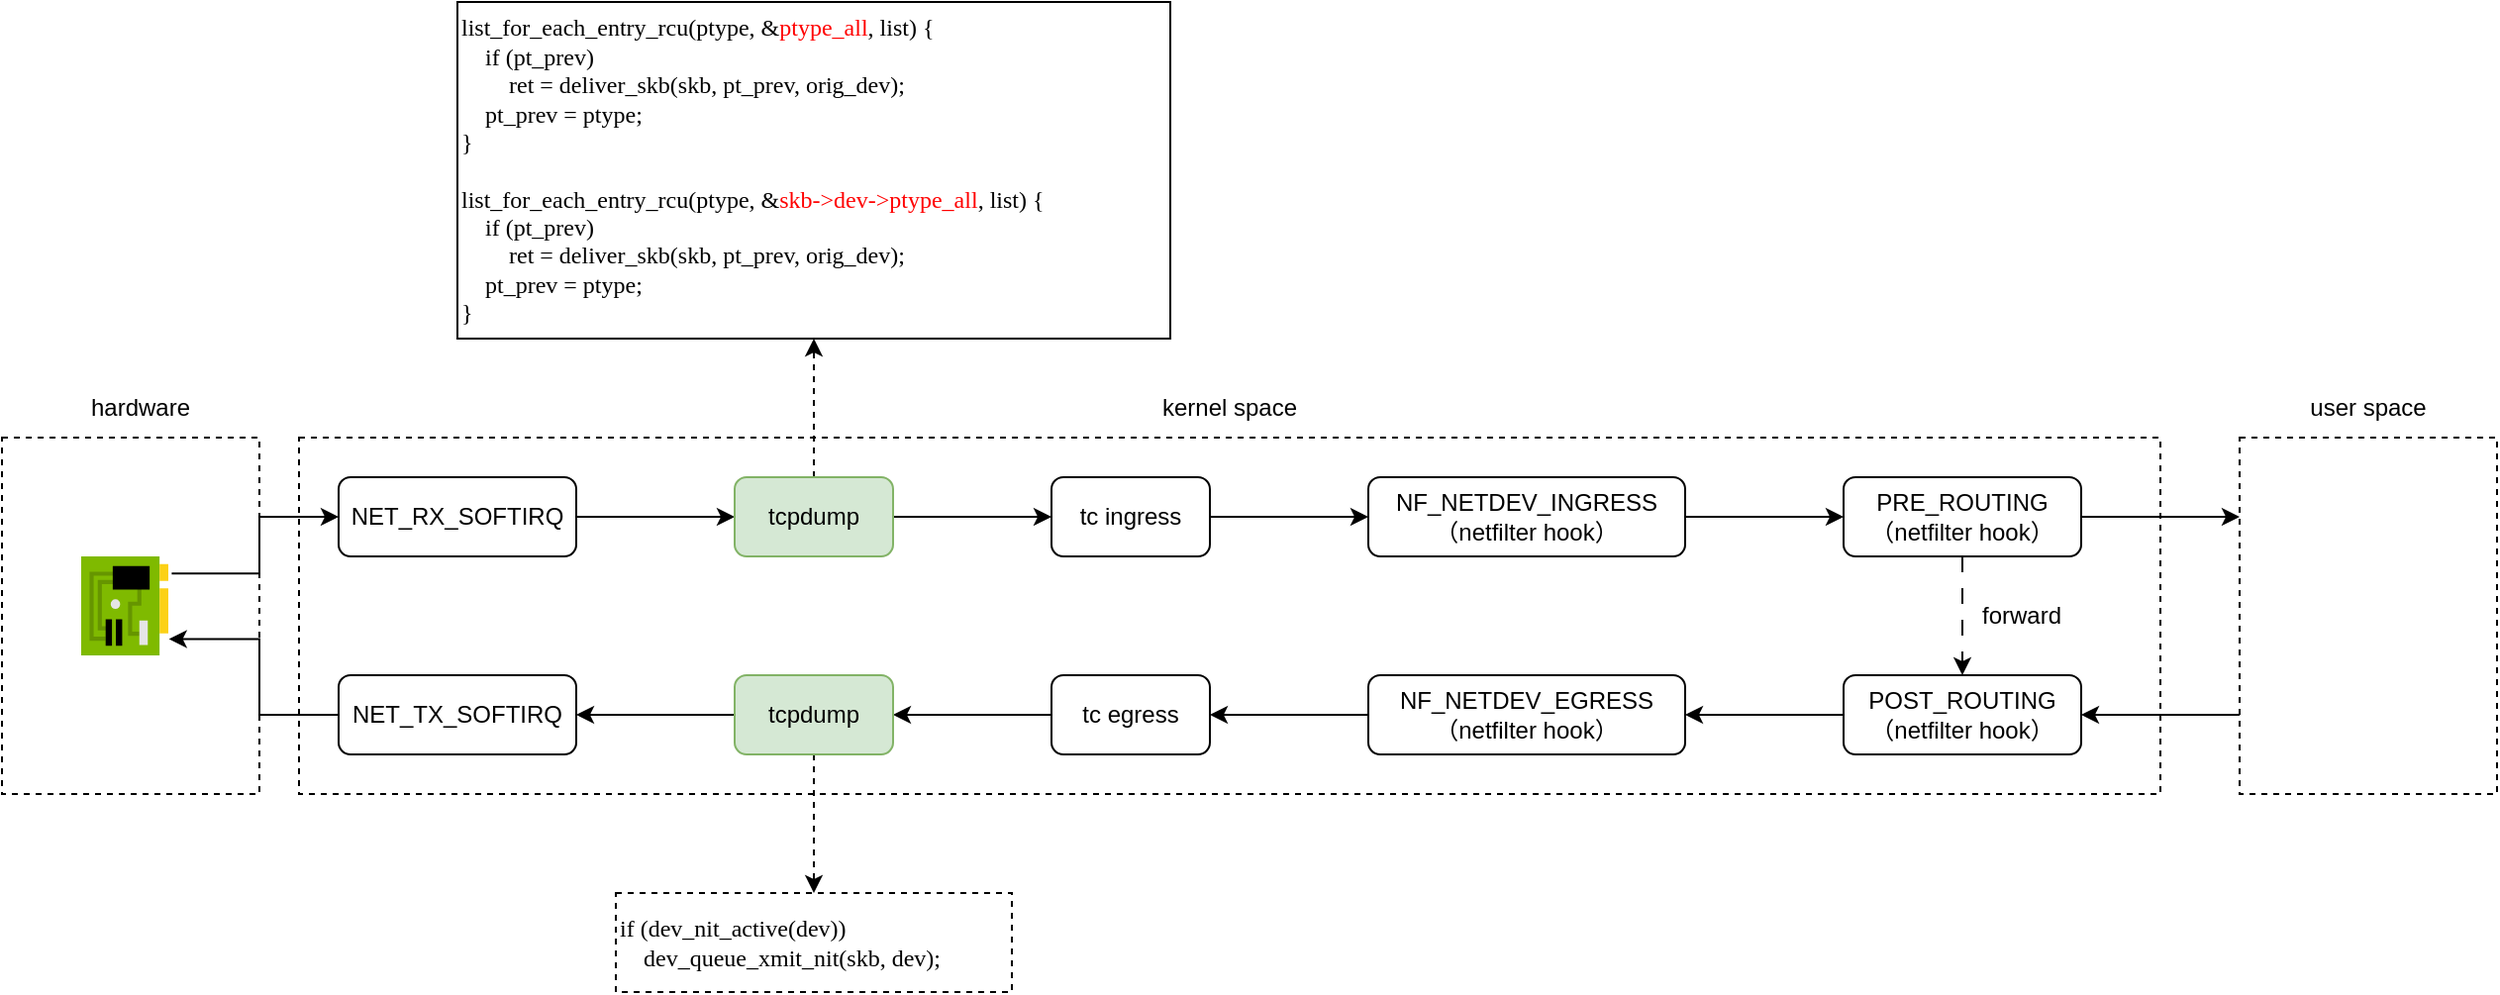 <mxfile version="21.1.8" type="github">
  <diagram name="第 1 页" id="Us5aRuaHMWOjKlmOu8--">
    <mxGraphModel dx="2022" dy="617" grid="1" gridSize="10" guides="1" tooltips="1" connect="1" arrows="1" fold="1" page="1" pageScale="1" pageWidth="827" pageHeight="1169" math="0" shadow="0">
      <root>
        <mxCell id="0" />
        <mxCell id="1" parent="0" />
        <mxCell id="FiX9qss01vPgCwDPgq-i-39" value="" style="rounded=0;whiteSpace=wrap;html=1;dashed=1;" vertex="1" parent="1">
          <mxGeometry x="-20" y="240" width="940" height="180" as="geometry" />
        </mxCell>
        <mxCell id="FiX9qss01vPgCwDPgq-i-37" value="" style="rounded=0;whiteSpace=wrap;html=1;dashed=1;" vertex="1" parent="1">
          <mxGeometry x="-170" y="240" width="130" height="180" as="geometry" />
        </mxCell>
        <mxCell id="FiX9qss01vPgCwDPgq-i-13" value="" style="edgeStyle=orthogonalEdgeStyle;rounded=0;orthogonalLoop=1;jettySize=auto;html=1;" edge="1" parent="1" source="FiX9qss01vPgCwDPgq-i-3" target="FiX9qss01vPgCwDPgq-i-12">
          <mxGeometry relative="1" as="geometry" />
        </mxCell>
        <mxCell id="FiX9qss01vPgCwDPgq-i-3" value="NET_RX_SOFTIRQ" style="rounded=1;whiteSpace=wrap;html=1;" vertex="1" parent="1">
          <mxGeometry y="260" width="120" height="40" as="geometry" />
        </mxCell>
        <mxCell id="FiX9qss01vPgCwDPgq-i-11" value="&lt;div&gt;	list_for_each_entry_rcu(ptype, &amp;amp;&lt;font color=&quot;#ff0000&quot;&gt;ptype_all&lt;/font&gt;, list) {&lt;/div&gt;&lt;div&gt;&lt;span style=&quot;&quot;&gt;&lt;/span&gt;&amp;nbsp; &amp;nbsp; if (pt_prev)&lt;/div&gt;&lt;div&gt;&lt;span style=&quot;&quot;&gt;&lt;/span&gt;&amp;nbsp; &amp;nbsp; &amp;nbsp; &amp;nbsp; ret = deliver_skb(skb, pt_prev, orig_dev);&lt;/div&gt;&lt;div&gt;&lt;span style=&quot;&quot;&gt;&lt;/span&gt;&amp;nbsp; &amp;nbsp; pt_prev = ptype;&lt;/div&gt;&lt;div&gt;&lt;span style=&quot;&quot;&gt;&lt;/span&gt;}&lt;/div&gt;&lt;div&gt;&lt;br&gt;&lt;/div&gt;&lt;div&gt;&lt;span style=&quot;&quot;&gt;	&lt;/span&gt;list_for_each_entry_rcu(ptype, &amp;amp;&lt;font color=&quot;#ff0000&quot;&gt;skb-&amp;gt;dev-&amp;gt;ptype_all&lt;/font&gt;, list) {&lt;/div&gt;&amp;nbsp; &amp;nbsp;&amp;nbsp;&lt;span style=&quot;background-color: initial;&quot;&gt;if (pt_prev)&lt;/span&gt;&lt;br&gt;&amp;nbsp; &amp;nbsp;&amp;nbsp;&amp;nbsp; &amp;nbsp;&amp;nbsp;&lt;span style=&quot;background-color: initial;&quot;&gt;ret = deliver_skb(skb, pt_prev, orig_dev);&lt;/span&gt;&lt;br&gt;&lt;div&gt;&lt;span style=&quot;&quot;&gt;&lt;/span&gt;&amp;nbsp; &amp;nbsp; pt_prev = ptype;&lt;/div&gt;&lt;div&gt;&lt;span style=&quot;&quot;&gt;	&lt;/span&gt;}&lt;/div&gt;" style="rounded=0;whiteSpace=wrap;html=1;align=left;fontFamily=Comic Sans MS;" vertex="1" parent="1">
          <mxGeometry x="60" y="20" width="360" height="170" as="geometry" />
        </mxCell>
        <mxCell id="FiX9qss01vPgCwDPgq-i-15" value="" style="edgeStyle=orthogonalEdgeStyle;rounded=0;orthogonalLoop=1;jettySize=auto;html=1;" edge="1" parent="1" source="FiX9qss01vPgCwDPgq-i-12" target="FiX9qss01vPgCwDPgq-i-14">
          <mxGeometry relative="1" as="geometry" />
        </mxCell>
        <mxCell id="FiX9qss01vPgCwDPgq-i-50" value="" style="edgeStyle=orthogonalEdgeStyle;rounded=0;orthogonalLoop=1;jettySize=auto;html=1;dashed=1;" edge="1" parent="1" source="FiX9qss01vPgCwDPgq-i-12" target="FiX9qss01vPgCwDPgq-i-11">
          <mxGeometry relative="1" as="geometry" />
        </mxCell>
        <mxCell id="FiX9qss01vPgCwDPgq-i-12" value="tcpdump" style="rounded=1;whiteSpace=wrap;html=1;fillColor=#d5e8d4;strokeColor=#82b366;" vertex="1" parent="1">
          <mxGeometry x="200" y="260" width="80" height="40" as="geometry" />
        </mxCell>
        <mxCell id="FiX9qss01vPgCwDPgq-i-17" value="" style="edgeStyle=orthogonalEdgeStyle;rounded=0;orthogonalLoop=1;jettySize=auto;html=1;" edge="1" parent="1" source="FiX9qss01vPgCwDPgq-i-14" target="FiX9qss01vPgCwDPgq-i-16">
          <mxGeometry relative="1" as="geometry" />
        </mxCell>
        <mxCell id="FiX9qss01vPgCwDPgq-i-14" value="tc ingress" style="rounded=1;whiteSpace=wrap;html=1;" vertex="1" parent="1">
          <mxGeometry x="360" y="260" width="80" height="40" as="geometry" />
        </mxCell>
        <mxCell id="FiX9qss01vPgCwDPgq-i-22" value="" style="edgeStyle=orthogonalEdgeStyle;rounded=0;orthogonalLoop=1;jettySize=auto;html=1;" edge="1" parent="1" source="FiX9qss01vPgCwDPgq-i-16" target="FiX9qss01vPgCwDPgq-i-21">
          <mxGeometry relative="1" as="geometry" />
        </mxCell>
        <mxCell id="FiX9qss01vPgCwDPgq-i-16" value="NF_NETDEV_INGRESS&lt;br&gt;（netfilter hook）" style="rounded=1;whiteSpace=wrap;html=1;" vertex="1" parent="1">
          <mxGeometry x="520" y="260" width="160" height="40" as="geometry" />
        </mxCell>
        <mxCell id="FiX9qss01vPgCwDPgq-i-48" value="" style="edgeStyle=orthogonalEdgeStyle;rounded=0;orthogonalLoop=1;jettySize=auto;html=1;dashed=1;dashPattern=8 8;" edge="1" parent="1" source="FiX9qss01vPgCwDPgq-i-21" target="FiX9qss01vPgCwDPgq-i-25">
          <mxGeometry relative="1" as="geometry" />
        </mxCell>
        <mxCell id="FiX9qss01vPgCwDPgq-i-21" value="PRE_ROUTING&lt;br&gt;（netfilter hook）" style="rounded=1;whiteSpace=wrap;html=1;" vertex="1" parent="1">
          <mxGeometry x="760" y="260" width="120" height="40" as="geometry" />
        </mxCell>
        <mxCell id="FiX9qss01vPgCwDPgq-i-24" value="" style="edgeStyle=orthogonalEdgeStyle;rounded=0;orthogonalLoop=1;jettySize=auto;html=1;exitX=1.039;exitY=0.172;exitDx=0;exitDy=0;exitPerimeter=0;" edge="1" parent="1" source="FiX9qss01vPgCwDPgq-i-23" target="FiX9qss01vPgCwDPgq-i-3">
          <mxGeometry relative="1" as="geometry">
            <Array as="points">
              <mxPoint x="-40" y="309" />
              <mxPoint x="-40" y="280" />
            </Array>
          </mxGeometry>
        </mxCell>
        <mxCell id="FiX9qss01vPgCwDPgq-i-23" value="" style="image;sketch=0;aspect=fixed;html=1;points=[];align=center;fontSize=12;image=img/lib/mscae/NetworkInterfaceCard.svg;" vertex="1" parent="1">
          <mxGeometry x="-130" y="300" width="44" height="50" as="geometry" />
        </mxCell>
        <mxCell id="FiX9qss01vPgCwDPgq-i-27" value="" style="edgeStyle=orthogonalEdgeStyle;rounded=0;orthogonalLoop=1;jettySize=auto;html=1;" edge="1" parent="1" source="FiX9qss01vPgCwDPgq-i-25" target="FiX9qss01vPgCwDPgq-i-26">
          <mxGeometry relative="1" as="geometry" />
        </mxCell>
        <mxCell id="FiX9qss01vPgCwDPgq-i-25" value="POST_ROUTING&lt;br&gt;（netfilter hook）" style="rounded=1;whiteSpace=wrap;html=1;" vertex="1" parent="1">
          <mxGeometry x="760" y="360" width="120" height="40" as="geometry" />
        </mxCell>
        <mxCell id="FiX9qss01vPgCwDPgq-i-29" value="" style="edgeStyle=orthogonalEdgeStyle;rounded=0;orthogonalLoop=1;jettySize=auto;html=1;" edge="1" parent="1" source="FiX9qss01vPgCwDPgq-i-26" target="FiX9qss01vPgCwDPgq-i-28">
          <mxGeometry relative="1" as="geometry" />
        </mxCell>
        <mxCell id="FiX9qss01vPgCwDPgq-i-26" value="NF_NETDEV_EGRESS&lt;br style=&quot;border-color: var(--border-color);&quot;&gt;（netfilter hook）" style="rounded=1;whiteSpace=wrap;html=1;" vertex="1" parent="1">
          <mxGeometry x="520" y="360" width="160" height="40" as="geometry" />
        </mxCell>
        <mxCell id="FiX9qss01vPgCwDPgq-i-31" value="" style="edgeStyle=orthogonalEdgeStyle;rounded=0;orthogonalLoop=1;jettySize=auto;html=1;" edge="1" parent="1" source="FiX9qss01vPgCwDPgq-i-28" target="FiX9qss01vPgCwDPgq-i-30">
          <mxGeometry relative="1" as="geometry" />
        </mxCell>
        <mxCell id="FiX9qss01vPgCwDPgq-i-28" value="tc egress" style="rounded=1;whiteSpace=wrap;html=1;" vertex="1" parent="1">
          <mxGeometry x="360" y="360" width="80" height="40" as="geometry" />
        </mxCell>
        <mxCell id="FiX9qss01vPgCwDPgq-i-34" value="" style="edgeStyle=orthogonalEdgeStyle;rounded=0;orthogonalLoop=1;jettySize=auto;html=1;" edge="1" parent="1" source="FiX9qss01vPgCwDPgq-i-30" target="FiX9qss01vPgCwDPgq-i-33">
          <mxGeometry relative="1" as="geometry" />
        </mxCell>
        <mxCell id="FiX9qss01vPgCwDPgq-i-51" value="" style="edgeStyle=orthogonalEdgeStyle;rounded=0;orthogonalLoop=1;jettySize=auto;html=1;dashed=1;" edge="1" parent="1" source="FiX9qss01vPgCwDPgq-i-30" target="FiX9qss01vPgCwDPgq-i-32">
          <mxGeometry relative="1" as="geometry" />
        </mxCell>
        <mxCell id="FiX9qss01vPgCwDPgq-i-30" value="tcpdump" style="rounded=1;whiteSpace=wrap;html=1;fillColor=#d5e8d4;strokeColor=#82b366;" vertex="1" parent="1">
          <mxGeometry x="200" y="360" width="80" height="40" as="geometry" />
        </mxCell>
        <mxCell id="FiX9qss01vPgCwDPgq-i-32" value="&lt;div&gt;if (dev_nit_active(dev))&lt;/div&gt;&lt;div&gt;&amp;nbsp; &amp;nbsp; dev_queue_xmit_nit(skb, dev);&lt;/div&gt;" style="rounded=0;whiteSpace=wrap;html=1;align=left;fontFamily=Comic Sans MS;dashed=1;" vertex="1" parent="1">
          <mxGeometry x="140" y="470" width="200" height="50" as="geometry" />
        </mxCell>
        <mxCell id="FiX9qss01vPgCwDPgq-i-35" value="" style="edgeStyle=orthogonalEdgeStyle;rounded=0;orthogonalLoop=1;jettySize=auto;html=1;entryX=1.008;entryY=0.834;entryDx=0;entryDy=0;entryPerimeter=0;" edge="1" parent="1" source="FiX9qss01vPgCwDPgq-i-33" target="FiX9qss01vPgCwDPgq-i-23">
          <mxGeometry relative="1" as="geometry">
            <Array as="points">
              <mxPoint x="-40" y="380" />
              <mxPoint x="-40" y="342" />
            </Array>
          </mxGeometry>
        </mxCell>
        <mxCell id="FiX9qss01vPgCwDPgq-i-33" value="NET_TX_SOFTIRQ" style="rounded=1;whiteSpace=wrap;html=1;" vertex="1" parent="1">
          <mxGeometry y="360" width="120" height="40" as="geometry" />
        </mxCell>
        <mxCell id="FiX9qss01vPgCwDPgq-i-38" value="hardware" style="text;html=1;strokeColor=none;fillColor=none;align=center;verticalAlign=middle;whiteSpace=wrap;rounded=0;" vertex="1" parent="1">
          <mxGeometry x="-130" y="210" width="60" height="30" as="geometry" />
        </mxCell>
        <mxCell id="FiX9qss01vPgCwDPgq-i-40" value="kernel space" style="text;html=1;strokeColor=none;fillColor=none;align=center;verticalAlign=middle;whiteSpace=wrap;rounded=0;" vertex="1" parent="1">
          <mxGeometry x="400" y="210" width="100" height="30" as="geometry" />
        </mxCell>
        <mxCell id="FiX9qss01vPgCwDPgq-i-42" value="" style="rounded=0;whiteSpace=wrap;html=1;dashed=1;" vertex="1" parent="1">
          <mxGeometry x="960" y="240" width="130" height="180" as="geometry" />
        </mxCell>
        <mxCell id="FiX9qss01vPgCwDPgq-i-43" value="user space" style="text;html=1;strokeColor=none;fillColor=none;align=center;verticalAlign=middle;whiteSpace=wrap;rounded=0;" vertex="1" parent="1">
          <mxGeometry x="975" y="210" width="100" height="30" as="geometry" />
        </mxCell>
        <mxCell id="FiX9qss01vPgCwDPgq-i-46" value="" style="endArrow=classic;html=1;rounded=0;exitX=1;exitY=0.5;exitDx=0;exitDy=0;" edge="1" parent="1" source="FiX9qss01vPgCwDPgq-i-21">
          <mxGeometry width="50" height="50" relative="1" as="geometry">
            <mxPoint x="910" y="370" as="sourcePoint" />
            <mxPoint x="960" y="280" as="targetPoint" />
          </mxGeometry>
        </mxCell>
        <mxCell id="FiX9qss01vPgCwDPgq-i-47" value="" style="endArrow=classic;html=1;rounded=0;exitX=0;exitY=0.778;exitDx=0;exitDy=0;entryX=1;entryY=0.5;entryDx=0;entryDy=0;exitPerimeter=0;" edge="1" parent="1" source="FiX9qss01vPgCwDPgq-i-42" target="FiX9qss01vPgCwDPgq-i-25">
          <mxGeometry width="50" height="50" relative="1" as="geometry">
            <mxPoint x="890" y="290" as="sourcePoint" />
            <mxPoint x="968" y="290" as="targetPoint" />
          </mxGeometry>
        </mxCell>
        <mxCell id="FiX9qss01vPgCwDPgq-i-49" value="forward" style="text;html=1;strokeColor=none;fillColor=none;align=center;verticalAlign=middle;whiteSpace=wrap;rounded=0;" vertex="1" parent="1">
          <mxGeometry x="820" y="315" width="60" height="30" as="geometry" />
        </mxCell>
      </root>
    </mxGraphModel>
  </diagram>
</mxfile>
